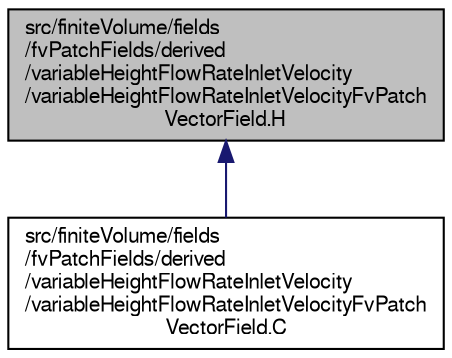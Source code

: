 digraph "src/finiteVolume/fields/fvPatchFields/derived/variableHeightFlowRateInletVelocity/variableHeightFlowRateInletVelocityFvPatchVectorField.H"
{
  bgcolor="transparent";
  edge [fontname="FreeSans",fontsize="10",labelfontname="FreeSans",labelfontsize="10"];
  node [fontname="FreeSans",fontsize="10",shape=record];
  Node189 [label="src/finiteVolume/fields\l/fvPatchFields/derived\l/variableHeightFlowRateInletVelocity\l/variableHeightFlowRateInletVelocityFvPatch\lVectorField.H",height=0.2,width=0.4,color="black", fillcolor="grey75", style="filled", fontcolor="black"];
  Node189 -> Node190 [dir="back",color="midnightblue",fontsize="10",style="solid",fontname="FreeSans"];
  Node190 [label="src/finiteVolume/fields\l/fvPatchFields/derived\l/variableHeightFlowRateInletVelocity\l/variableHeightFlowRateInletVelocityFvPatch\lVectorField.C",height=0.2,width=0.4,color="black",URL="$a02426.html"];
}
